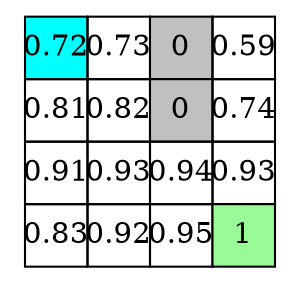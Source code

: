 digraph G
{
node [shape=plaintext]
a[label=<<TABLE BORDER="0" CELLBORDER="1" CELLSPACING="0">
<TR>
<TD width="30" height="30" fixedsize="true" BGCOLOR="cyan">0.72</TD>
<TD width="30" height="30" fixedsize="true">0.73</TD>
<TD width="30" height="30" fixedsize="true" BGCOLOR="gray">0</TD>
<TD width="30" height="30" fixedsize="true">0.59</TD>
</TR>
<TR>
<TD width="30" height="30" fixedsize="true">0.81</TD>
<TD width="30" height="30" fixedsize="true">0.82</TD>
<TD width="30" height="30" fixedsize="true" BGCOLOR="gray">0</TD>
<TD width="30" height="30" fixedsize="true">0.74</TD>
</TR>
<TR>
<TD width="30" height="30" fixedsize="true">0.91</TD>
<TD width="30" height="30" fixedsize="true">0.93</TD>
<TD width="30" height="30" fixedsize="true">0.94</TD>
<TD width="30" height="30" fixedsize="true">0.93</TD>
</TR>
<TR>
<TD width="30" height="30" fixedsize="true">0.83</TD>
<TD width="30" height="30" fixedsize="true">0.92</TD>
<TD width="30" height="30" fixedsize="true">0.95</TD>
<TD width="30" height="30" fixedsize="true" BGCOLOR="palegreen">1</TD>
</TR>
 </TABLE>>];
}
